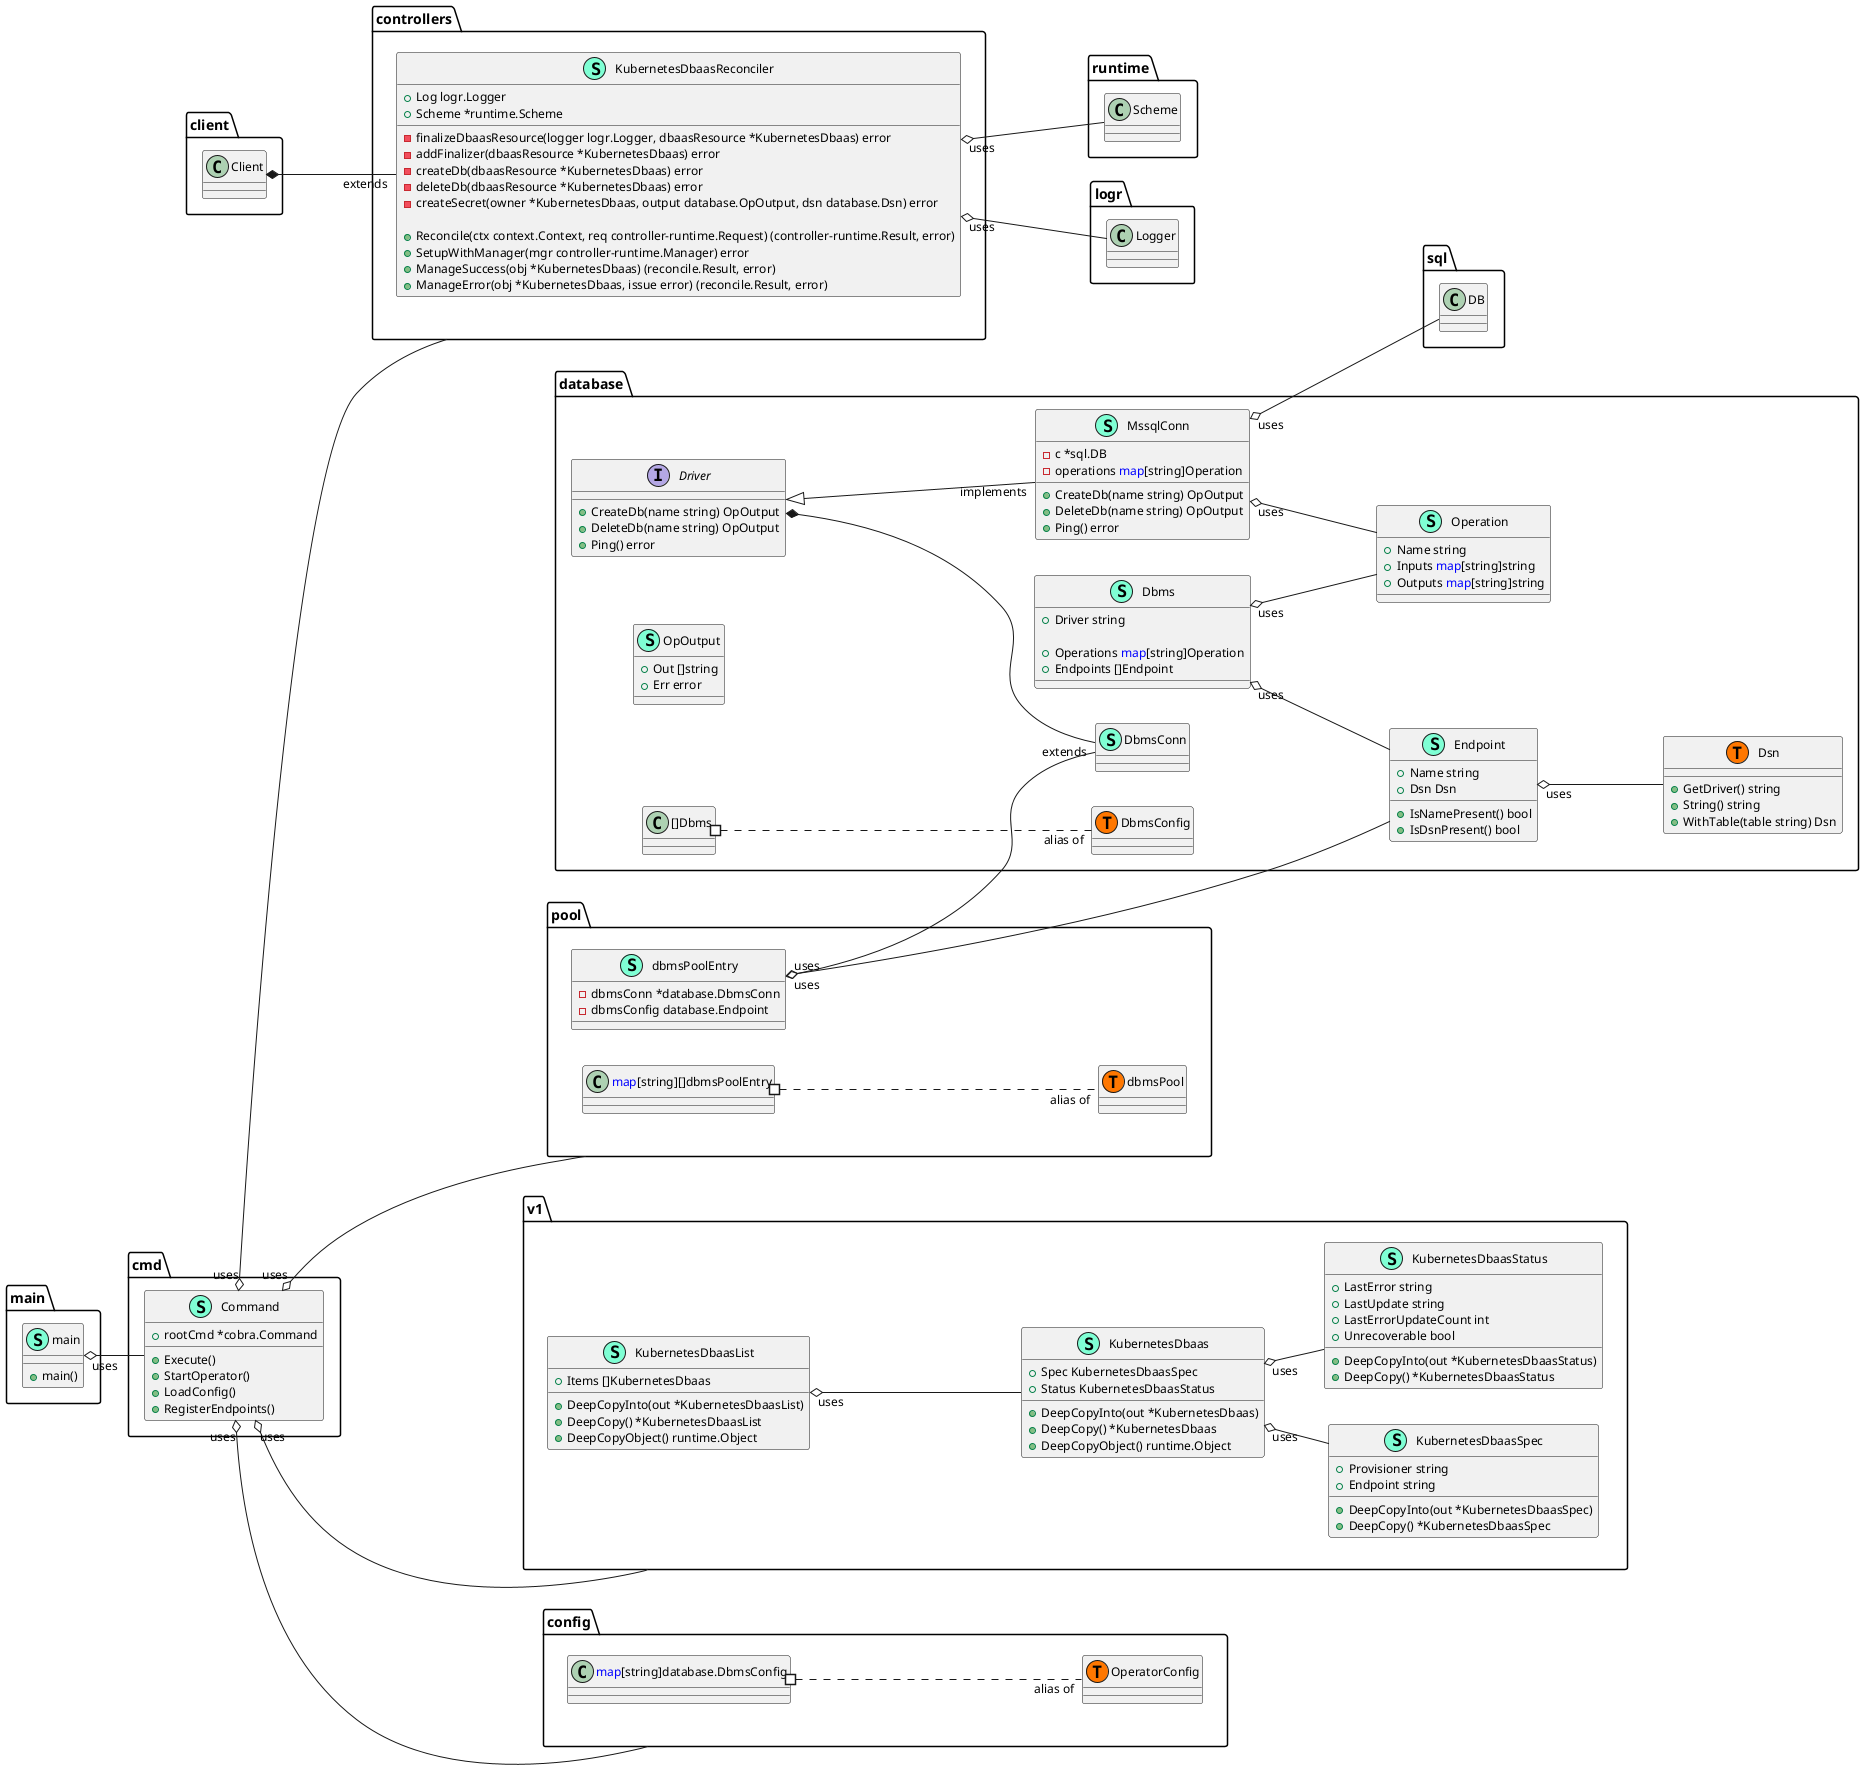 @startuml
skinparam linetype ortho
left to right direction
skinparam classArrowFontSize 12
skinparam classAttributeFontSize  12
skinparam linetype linear

namespace config {
    class config.OperatorConfig << (T, #FF7700) >>  {
    }
    class "<font color=blue>map</font>[string]database.DbmsConfig" as fontcolorbluemapfontstringdatabaseDbmsConfig {
        'This class was created so that we can correctly have an alias pointing to this name. Since it contains dots that can break namespaces
    }
}



namespace controllers {
    class KubernetesDbaasReconciler << (S,Aquamarine) >> {
        + Log logr.Logger
        + Scheme *runtime.Scheme

        - finalizeDbaasResource(logger logr.Logger, dbaasResource *KubernetesDbaas) error
        - addFinalizer(dbaasResource *KubernetesDbaas) error
        - createDb(dbaasResource *KubernetesDbaas) error
        - deleteDb(dbaasResource *KubernetesDbaas) error
        - createSecret(owner *KubernetesDbaas, output database.OpOutput, dsn database.Dsn) error

        + Reconcile(ctx context.Context, req controller-runtime.Request) (controller-runtime.Result, error)
        + SetupWithManager(mgr controller-runtime.Manager) error
        + ManageSuccess(obj *KubernetesDbaas) (reconcile.Result, error)
        + ManageError(obj *KubernetesDbaas, issue error) (reconcile.Result, error)

    }
}
"client.Client" *-- "extends""controllers.KubernetesDbaasReconciler"


"controllers.KubernetesDbaasReconciler""uses" o-- "logr.Logger"
"controllers.KubernetesDbaasReconciler""uses" o-- "runtime.Scheme"

namespace database {
    class Dbms << (S,Aquamarine) >> {
        + Driver string

        + Operations <font color=blue>map</font>[string]Operation
        + Endpoints []Endpoint

    }
    class DbmsConn << (S,Aquamarine) >> {
    }
    interface Driver  {
        + CreateDb(name string) OpOutput
        + DeleteDb(name string) OpOutput
        + Ping() error

    }
    class Dsn << (S,Aquamarine) >> {
        + GetDriver() string
        + String() string
        + WithTable(table string) Dsn

    }
    class Endpoint << (S,Aquamarine) >> {
        + Name string
        + Dsn Dsn

        + IsNamePresent() bool
        + IsDsnPresent() bool

    }
    class MssqlConn << (S,Aquamarine) >> {
        - c *sql.DB
        - operations <font color=blue>map</font>[string]Operation

        + CreateDb(name string) OpOutput
        + DeleteDb(name string) OpOutput
        + Ping() error

    }
    class OpOutput << (S,Aquamarine) >> {
        + Out []string
        + Err error

    }
    class Operation << (S,Aquamarine) >> {
        + Name string
        + Inputs <font color=blue>map</font>[string]string
        + Outputs <font color=blue>map</font>[string]string

    }
    class database.DbmsConfig << (T, #FF7700) >>  {
    }
    class database.Dsn << (T, #FF7700) >>  {
    }
}
"database.Driver" *-- "extends""database.DbmsConn"

"database.Driver" <|-- "implements""database.MssqlConn"


"database.Dbms""uses" o-- "database.Endpoint"
"database.Dbms""uses" o-- "database.Operation"
"database.Endpoint""uses" o-- "database.Dsn"
"database.MssqlConn""uses" o-- "database.Operation"
"database.MssqlConn""uses" o-- "sql.DB"

namespace pool {
    class dbmsPoolEntry << (S,Aquamarine) >> {
        - dbmsConn *database.DbmsConn
        - dbmsConfig database.Endpoint

    }
    class pool.dbmsPool << (T, #FF7700) >>  {
    }
}


"pool.dbmsPoolEntry""uses" o-- "database.DbmsConn"
"pool.dbmsPoolEntry""uses" o-- "database.Endpoint"

namespace v1 {
    class KubernetesDbaas << (S,Aquamarine) >> {
        + Spec KubernetesDbaasSpec
        + Status KubernetesDbaasStatus

        + DeepCopyInto(out *KubernetesDbaas) 
        + DeepCopy() *KubernetesDbaas
        + DeepCopyObject() runtime.Object

    }
    class KubernetesDbaasList << (S,Aquamarine) >> {
        + Items []KubernetesDbaas

        + DeepCopyInto(out *KubernetesDbaasList) 
        + DeepCopy() *KubernetesDbaasList
        + DeepCopyObject() runtime.Object

    }
    class KubernetesDbaasSpec << (S,Aquamarine) >> {
        + Provisioner string
        + Endpoint string

        + DeepCopyInto(out *KubernetesDbaasSpec) 
        + DeepCopy() *KubernetesDbaasSpec

    }
    class KubernetesDbaasStatus << (S,Aquamarine) >> {
        + LastError string
        + LastUpdate string
        + LastErrorUpdateCount int
        + Unrecoverable bool

        + DeepCopyInto(out *KubernetesDbaasStatus) 
        + DeepCopy() *KubernetesDbaasStatus

    }
}

namespace cmd {
    class Command << (S,Aquamarine) >> {
        + rootCmd *cobra.Command

        + Execute()
        + StartOperator()
        + LoadConfig()
        + RegisterEndpoints()
    }
}

namespace main {
    class main << (S,Aquamarine) >> {
        + main()
    }
}

"main.main""uses" o-- "cmd.Command"
"cmd.Command""uses" o-- "config"
"cmd.Command""uses" o-- "pool"
"cmd.Command""uses" o-- "controllers"
"cmd.Command""uses" o-- "v1"

"v1.KubernetesDbaas""uses" o-- "v1.KubernetesDbaasSpec"
"v1.KubernetesDbaas""uses" o-- "v1.KubernetesDbaasStatus"
"v1.KubernetesDbaasList""uses" o-- "v1.KubernetesDbaas"

"config.fontcolorbluemapfontstringdatabaseDbmsConfig" #.. "alias of""config.OperatorConfig"
"database.[]Dbms" #.. "alias of""database.DbmsConfig"
"pool.<font color=blue>map</font>[string][]dbmsPoolEntry" #.. "alias of""pool.dbmsPool"
@enduml

